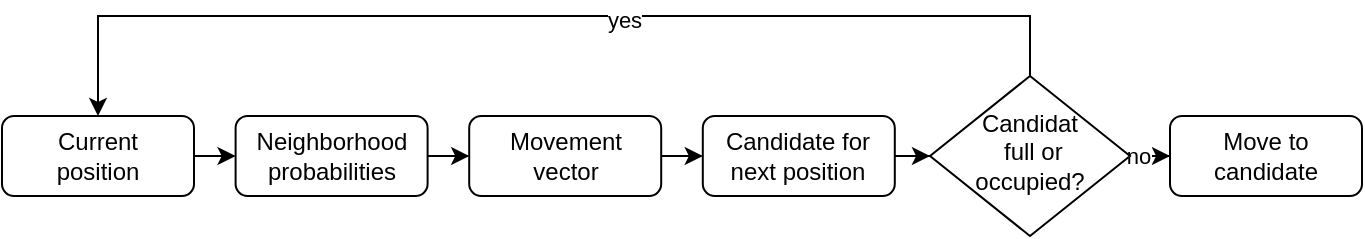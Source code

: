 <mxfile version="13.0.3" type="device"><diagram id="C5RBs43oDa-KdzZeNtuy" name="Page-1"><mxGraphModel dx="1088" dy="801" grid="1" gridSize="10" guides="1" tooltips="1" connect="1" arrows="1" fold="1" page="1" pageScale="1" pageWidth="827" pageHeight="1169" math="0" shadow="0"><root><mxCell id="WIyWlLk6GJQsqaUBKTNV-0"/><mxCell id="WIyWlLk6GJQsqaUBKTNV-1" parent="WIyWlLk6GJQsqaUBKTNV-0"/><mxCell id="pmyNq8_M1XO0awslI7vd-9" style="edgeStyle=orthogonalEdgeStyle;rounded=0;orthogonalLoop=1;jettySize=auto;html=1;entryX=0;entryY=0.5;entryDx=0;entryDy=0;" parent="WIyWlLk6GJQsqaUBKTNV-1" source="pmyNq8_M1XO0awslI7vd-5" target="WIyWlLk6GJQsqaUBKTNV-6" edge="1"><mxGeometry relative="1" as="geometry"><mxPoint x="690" y="180" as="targetPoint"/></mxGeometry></mxCell><mxCell id="pmyNq8_M1XO0awslI7vd-7" style="edgeStyle=orthogonalEdgeStyle;rounded=0;orthogonalLoop=1;jettySize=auto;html=1;entryX=0.5;entryY=0;entryDx=0;entryDy=0;exitX=0.5;exitY=0;exitDx=0;exitDy=0;" parent="WIyWlLk6GJQsqaUBKTNV-1" source="WIyWlLk6GJQsqaUBKTNV-6" target="WIyWlLk6GJQsqaUBKTNV-3" edge="1"><mxGeometry relative="1" as="geometry"><Array as="points"><mxPoint x="564" y="110"/><mxPoint x="98" y="110"/></Array></mxGeometry></mxCell><mxCell id="pmyNq8_M1XO0awslI7vd-8" value="yes" style="edgeLabel;html=1;align=center;verticalAlign=middle;resizable=0;points=[];" parent="pmyNq8_M1XO0awslI7vd-7" vertex="1" connectable="0"><mxGeometry x="-0.145" y="2" relative="1" as="geometry"><mxPoint as="offset"/></mxGeometry></mxCell><mxCell id="pmyNq8_M1XO0awslI7vd-11" value="" style="edgeStyle=orthogonalEdgeStyle;rounded=0;orthogonalLoop=1;jettySize=auto;html=1;" parent="WIyWlLk6GJQsqaUBKTNV-1" edge="1"><mxGeometry relative="1" as="geometry"><mxPoint x="640" y="180" as="sourcePoint"/><mxPoint x="720" y="180" as="targetPoint"/></mxGeometry></mxCell><mxCell id="pmyNq8_M1XO0awslI7vd-13" value="no" style="edgeLabel;html=1;align=center;verticalAlign=middle;resizable=0;points=[];" parent="pmyNq8_M1XO0awslI7vd-11" vertex="1" connectable="0"><mxGeometry x="-0.148" relative="1" as="geometry"><mxPoint as="offset"/></mxGeometry></mxCell><mxCell id="pmyNq8_M1XO0awslI7vd-17" style="edgeStyle=orthogonalEdgeStyle;rounded=0;orthogonalLoop=1;jettySize=auto;html=1;entryX=0;entryY=0.5;entryDx=0;entryDy=0;" parent="WIyWlLk6GJQsqaUBKTNV-1" source="WIyWlLk6GJQsqaUBKTNV-6" target="pmyNq8_M1XO0awslI7vd-12" edge="1"><mxGeometry relative="1" as="geometry"/></mxCell><mxCell id="I0YxYRWOnMV18EwwCxXq-0" value="no" style="edgeLabel;html=1;align=center;verticalAlign=middle;resizable=0;points=[];" parent="pmyNq8_M1XO0awslI7vd-17" vertex="1" connectable="0"><mxGeometry x="0.465" relative="1" as="geometry"><mxPoint as="offset"/></mxGeometry></mxCell><mxCell id="WIyWlLk6GJQsqaUBKTNV-6" value="Candidat&lt;br&gt;&amp;nbsp;full or&lt;br&gt;occupied?" style="rhombus;whiteSpace=wrap;html=1;shadow=0;fontFamily=Helvetica;fontSize=12;align=center;strokeWidth=1;spacing=6;spacingTop=-4;" parent="WIyWlLk6GJQsqaUBKTNV-1" vertex="1"><mxGeometry x="514" y="140" width="100" height="80" as="geometry"/></mxCell><mxCell id="pmyNq8_M1XO0awslI7vd-26" value="" style="group" parent="WIyWlLk6GJQsqaUBKTNV-1" vertex="1" connectable="0"><mxGeometry x="50" y="160" width="680" height="40" as="geometry"/></mxCell><mxCell id="WIyWlLk6GJQsqaUBKTNV-3" value="Current&lt;br&gt;position" style="rounded=1;whiteSpace=wrap;html=1;fontSize=12;glass=0;strokeWidth=1;shadow=0;" parent="pmyNq8_M1XO0awslI7vd-26" vertex="1"><mxGeometry width="96.0" height="40" as="geometry"/></mxCell><mxCell id="pmyNq8_M1XO0awslI7vd-1" value="Neighborhood&lt;br&gt;probabilities" style="rounded=1;whiteSpace=wrap;html=1;fontSize=12;glass=0;strokeWidth=1;shadow=0;" parent="pmyNq8_M1XO0awslI7vd-26" vertex="1"><mxGeometry x="116.8" width="96.0" height="40" as="geometry"/></mxCell><mxCell id="pmyNq8_M1XO0awslI7vd-3" value="Movement&lt;br&gt;vector" style="rounded=1;whiteSpace=wrap;html=1;fontSize=12;glass=0;strokeWidth=1;shadow=0;" parent="pmyNq8_M1XO0awslI7vd-26" vertex="1"><mxGeometry x="233.6" width="96.0" height="40" as="geometry"/></mxCell><mxCell id="pmyNq8_M1XO0awslI7vd-5" value="Candidate for&lt;br&gt;next position" style="rounded=1;whiteSpace=wrap;html=1;fontSize=12;glass=0;strokeWidth=1;shadow=0;" parent="pmyNq8_M1XO0awslI7vd-26" vertex="1"><mxGeometry x="350.4" width="96.0" height="40" as="geometry"/></mxCell><mxCell id="pmyNq8_M1XO0awslI7vd-12" value="Move to&lt;br&gt;candidate" style="rounded=1;whiteSpace=wrap;html=1;fontSize=12;glass=0;strokeWidth=1;shadow=0;" parent="pmyNq8_M1XO0awslI7vd-26" vertex="1"><mxGeometry x="584.0" width="96.0" height="40" as="geometry"/></mxCell><mxCell id="pmyNq8_M1XO0awslI7vd-2" value="" style="edgeStyle=orthogonalEdgeStyle;rounded=0;orthogonalLoop=1;jettySize=auto;html=1;" parent="pmyNq8_M1XO0awslI7vd-26" source="WIyWlLk6GJQsqaUBKTNV-3" target="pmyNq8_M1XO0awslI7vd-1" edge="1"><mxGeometry relative="1" as="geometry"/></mxCell><mxCell id="pmyNq8_M1XO0awslI7vd-4" value="" style="edgeStyle=orthogonalEdgeStyle;rounded=0;orthogonalLoop=1;jettySize=auto;html=1;" parent="pmyNq8_M1XO0awslI7vd-26" source="pmyNq8_M1XO0awslI7vd-1" target="pmyNq8_M1XO0awslI7vd-3" edge="1"><mxGeometry relative="1" as="geometry"/></mxCell><mxCell id="pmyNq8_M1XO0awslI7vd-6" value="" style="edgeStyle=orthogonalEdgeStyle;rounded=0;orthogonalLoop=1;jettySize=auto;html=1;" parent="pmyNq8_M1XO0awslI7vd-26" source="pmyNq8_M1XO0awslI7vd-3" target="pmyNq8_M1XO0awslI7vd-5" edge="1"><mxGeometry relative="1" as="geometry"/></mxCell></root></mxGraphModel></diagram></mxfile>